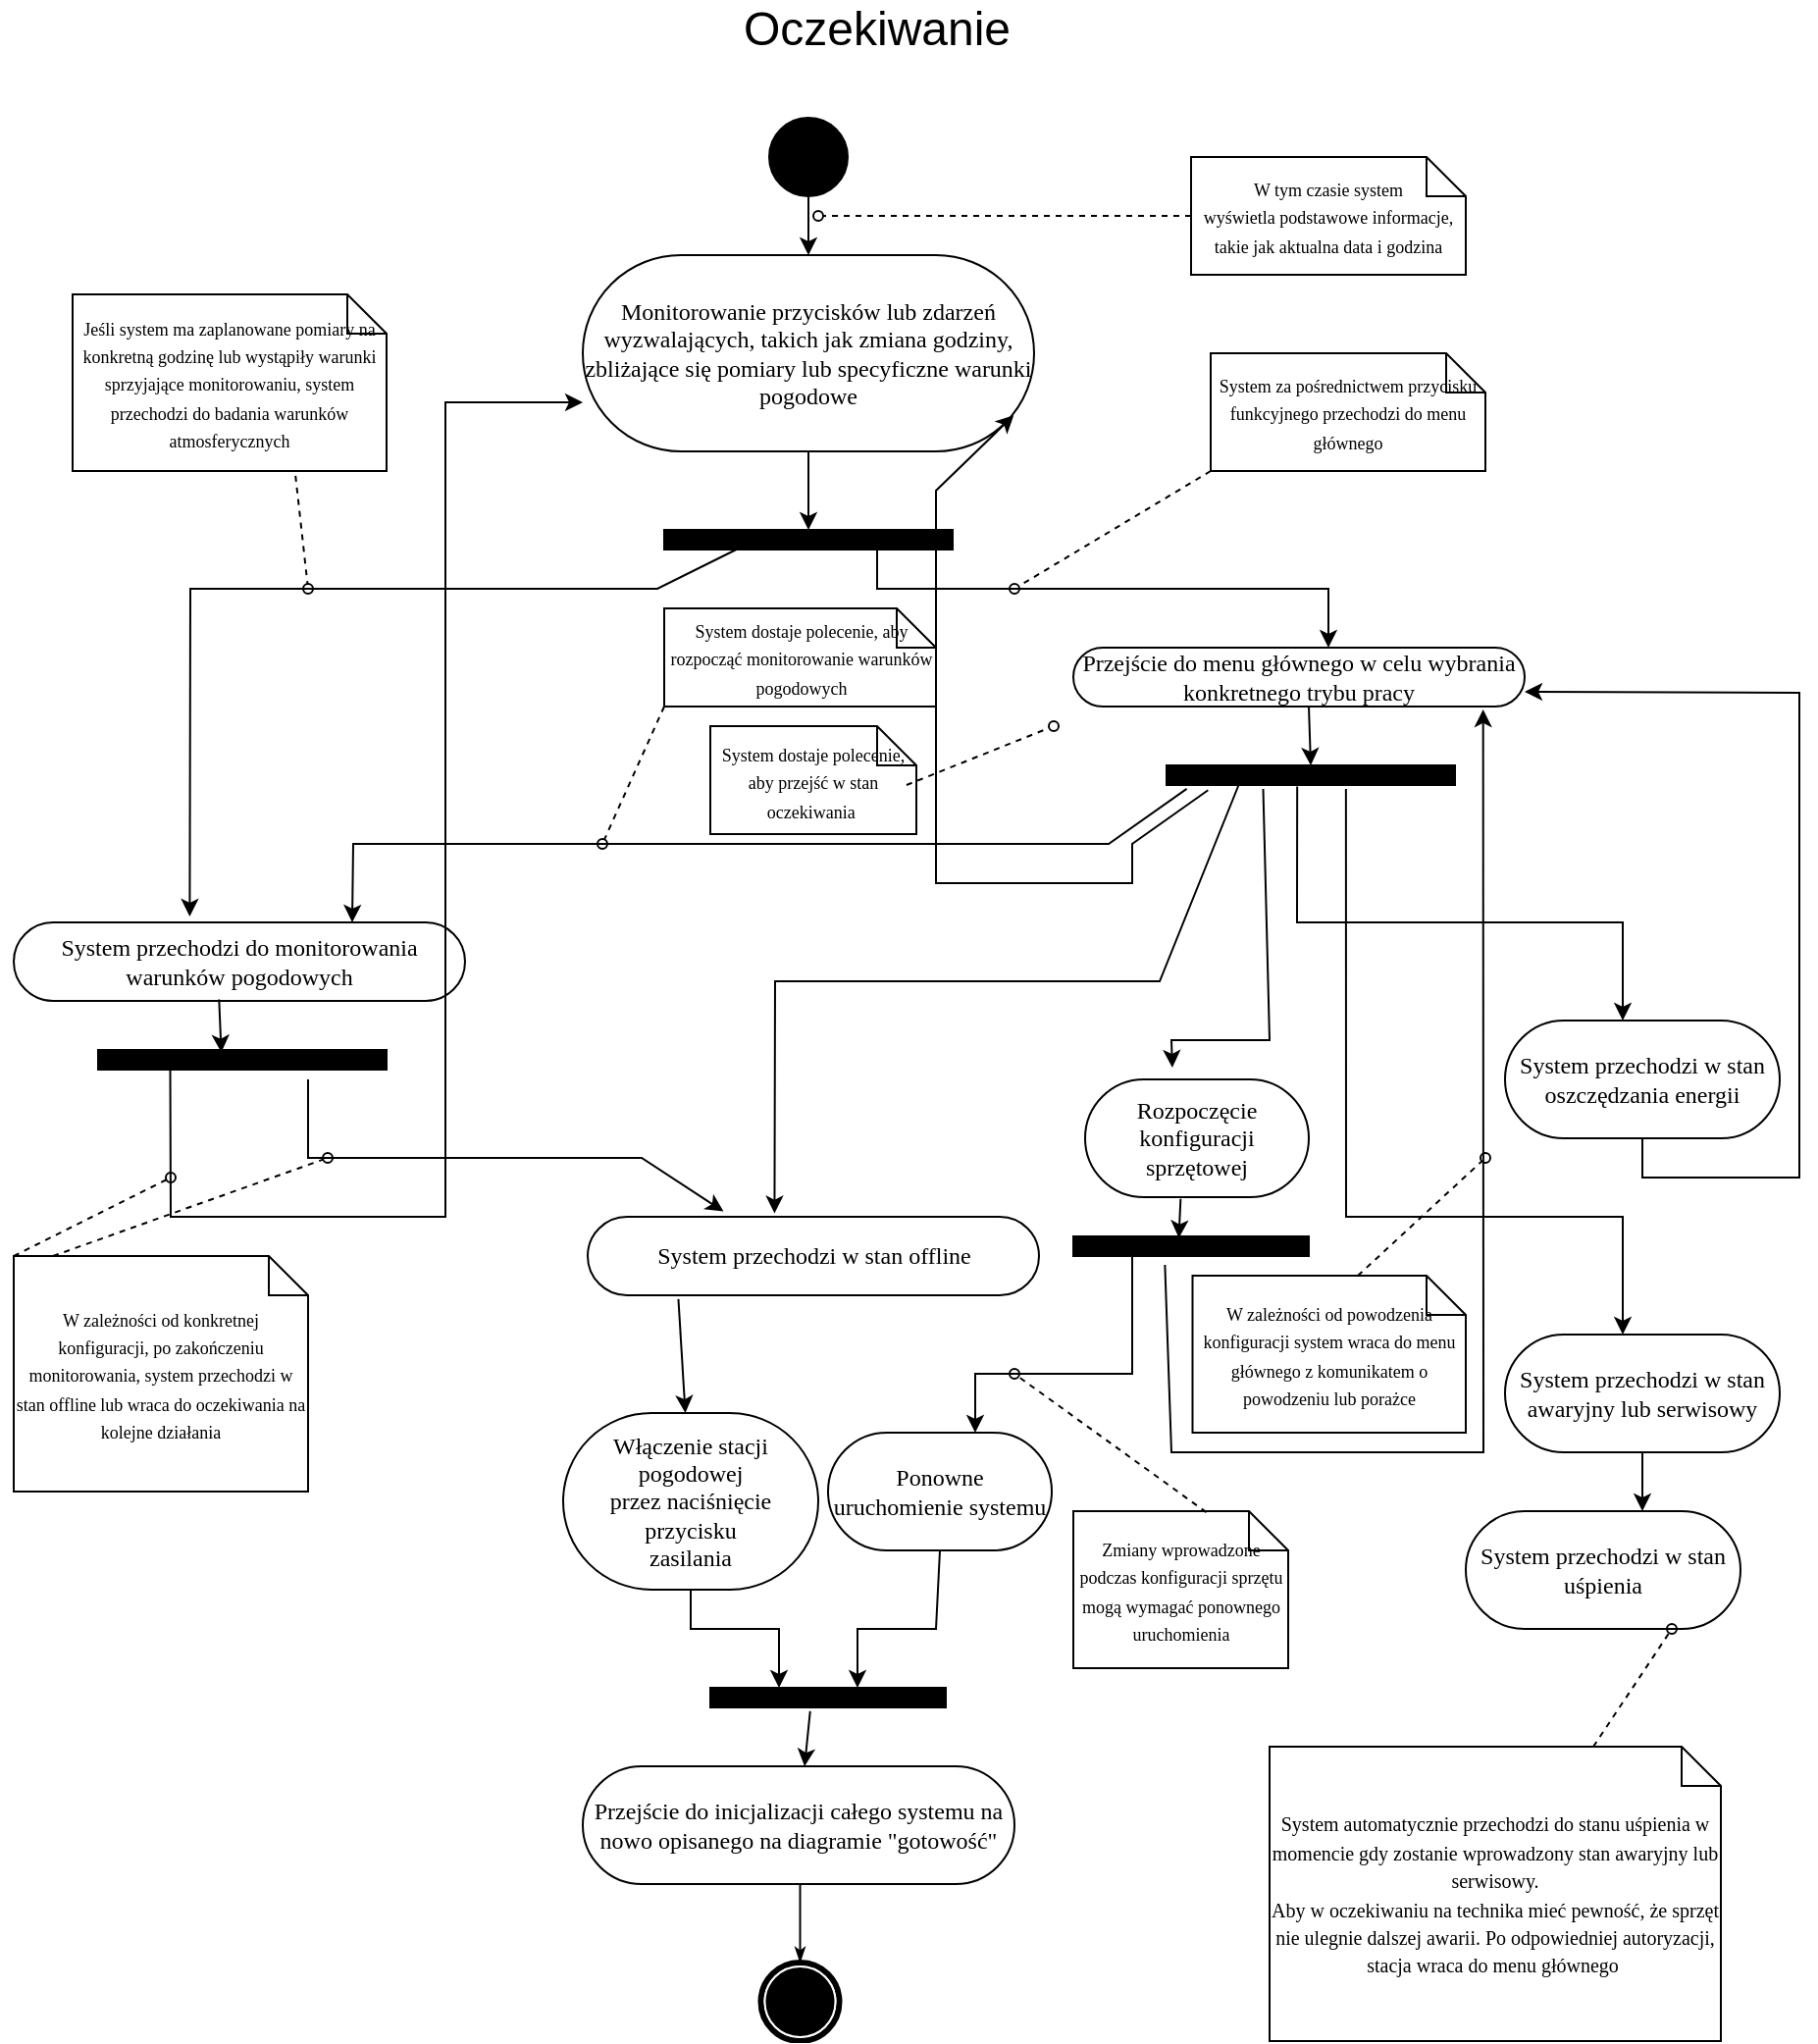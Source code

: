 <mxfile version="21.5.1" type="device">
  <diagram name="Page-1" id="0783ab3e-0a74-02c8-0abd-f7b4e66b4bec">
    <mxGraphModel dx="1063" dy="544" grid="1" gridSize="10" guides="1" tooltips="1" connect="1" arrows="1" fold="1" page="1" pageScale="1" pageWidth="850" pageHeight="1100" background="none" math="0" shadow="0">
      <root>
        <mxCell id="0" />
        <mxCell id="1" parent="0" />
        <mxCell id="y0zhd_hXmwGebYRurzh6-64" value="System przechodzi do monitorowania warunków pogodowych" style="rounded=1;whiteSpace=wrap;html=1;shadow=0;comic=0;labelBackgroundColor=none;strokeWidth=1;fontFamily=Verdana;fontSize=12;align=center;arcSize=50;" vertex="1" parent="1">
          <mxGeometry x="50" y="480" width="230" height="40" as="geometry" />
        </mxCell>
        <mxCell id="y0zhd_hXmwGebYRurzh6-65" value="&lt;font style=&quot;font-size: 9px;&quot;&gt;Jeśli system ma zaplanowane pomiary na konkretną godzinę lub wystąpiły warunki sprzyjające monitorowaniu, system przechodzi do badania warunków atmosferycznych&lt;/font&gt;" style="shape=note;whiteSpace=wrap;html=1;rounded=0;shadow=0;comic=0;labelBackgroundColor=none;strokeWidth=1;fontFamily=Verdana;fontSize=12;align=center;size=20;" vertex="1" parent="1">
          <mxGeometry x="80" y="160" width="160" height="90" as="geometry" />
        </mxCell>
        <mxCell id="y0zhd_hXmwGebYRurzh6-66" value="" style="whiteSpace=wrap;html=1;rounded=0;shadow=0;comic=0;labelBackgroundColor=none;strokeWidth=1;fillColor=#000000;fontFamily=Verdana;fontSize=12;align=center;rotation=0;" vertex="1" parent="1">
          <mxGeometry x="93" y="545" width="147" height="10" as="geometry" />
        </mxCell>
        <mxCell id="y0zhd_hXmwGebYRurzh6-67" value="" style="endArrow=classic;html=1;rounded=0;exitX=0.455;exitY=0.982;exitDx=0;exitDy=0;exitPerimeter=0;entryX=0.427;entryY=0.128;entryDx=0;entryDy=0;entryPerimeter=0;" edge="1" parent="1" source="y0zhd_hXmwGebYRurzh6-64" target="y0zhd_hXmwGebYRurzh6-66">
          <mxGeometry width="50" height="50" relative="1" as="geometry">
            <mxPoint x="190" y="690" as="sourcePoint" />
            <mxPoint x="240" y="640" as="targetPoint" />
          </mxGeometry>
        </mxCell>
        <mxCell id="y0zhd_hXmwGebYRurzh6-68" value="" style="endArrow=classic;html=1;rounded=0;entryX=0.301;entryY=-0.068;entryDx=0;entryDy=0;entryPerimeter=0;" edge="1" parent="1" target="y0zhd_hXmwGebYRurzh6-81">
          <mxGeometry width="50" height="50" relative="1" as="geometry">
            <mxPoint x="200" y="560" as="sourcePoint" />
            <mxPoint x="380" y="600" as="targetPoint" />
            <Array as="points">
              <mxPoint x="200" y="600" />
              <mxPoint x="370" y="600" />
            </Array>
          </mxGeometry>
        </mxCell>
        <mxCell id="y0zhd_hXmwGebYRurzh6-69" value="&lt;font style=&quot;font-size: 9px;&quot;&gt;W zależności od konkretnej konfiguracji, po zakończeniu monitorowania, system przechodzi w stan offline lub wraca do oczekiwania na kolejne działania&lt;/font&gt;" style="shape=note;whiteSpace=wrap;html=1;rounded=0;shadow=0;comic=0;labelBackgroundColor=none;strokeWidth=1;fontFamily=Verdana;fontSize=12;align=center;size=20;" vertex="1" parent="1">
          <mxGeometry x="50" y="650" width="150" height="120" as="geometry" />
        </mxCell>
        <mxCell id="y0zhd_hXmwGebYRurzh6-70" style="edgeStyle=none;rounded=0;html=1;dashed=1;labelBackgroundColor=none;startArrow=none;startFill=0;startSize=5;endArrow=oval;endFill=0;endSize=5;jettySize=auto;orthogonalLoop=1;strokeWidth=1;fontFamily=Verdana;fontSize=12;exitX=0.71;exitY=1.027;exitDx=0;exitDy=0;exitPerimeter=0;" edge="1" parent="1">
          <mxGeometry relative="1" as="geometry">
            <mxPoint x="70" y="650" as="sourcePoint" />
            <mxPoint x="210" y="600" as="targetPoint" />
          </mxGeometry>
        </mxCell>
        <mxCell id="y0zhd_hXmwGebYRurzh6-71" style="edgeStyle=none;rounded=0;html=1;dashed=1;labelBackgroundColor=none;startArrow=none;startFill=0;startSize=5;endArrow=oval;endFill=0;endSize=5;jettySize=auto;orthogonalLoop=1;strokeWidth=1;fontFamily=Verdana;fontSize=12;exitX=0.71;exitY=1.027;exitDx=0;exitDy=0;exitPerimeter=0;" edge="1" parent="1">
          <mxGeometry relative="1" as="geometry">
            <mxPoint x="50" y="650" as="sourcePoint" />
            <mxPoint x="130" y="610" as="targetPoint" />
          </mxGeometry>
        </mxCell>
        <mxCell id="y0zhd_hXmwGebYRurzh6-72" value="" style="whiteSpace=wrap;html=1;rounded=0;shadow=0;comic=0;labelBackgroundColor=none;strokeWidth=1;fillColor=#000000;fontFamily=Verdana;fontSize=12;align=center;rotation=0;" vertex="1" parent="1">
          <mxGeometry x="381.5" y="280" width="147" height="10" as="geometry" />
        </mxCell>
        <mxCell id="y0zhd_hXmwGebYRurzh6-73" value="" style="ellipse;whiteSpace=wrap;html=1;rounded=0;shadow=0;comic=0;labelBackgroundColor=none;strokeWidth=1;fillColor=#000000;fontFamily=Verdana;fontSize=12;align=center;" vertex="1" parent="1">
          <mxGeometry x="435" y="70" width="40" height="40" as="geometry" />
        </mxCell>
        <mxCell id="y0zhd_hXmwGebYRurzh6-74" value="Monitorowanie przycisków&amp;nbsp;lub zdarzeń wyzwalających, takich jak zmiana godziny, zbliżające się pomiary lub specyficzne warunki pogodowe" style="rounded=1;whiteSpace=wrap;html=1;shadow=0;comic=0;labelBackgroundColor=none;strokeWidth=1;fontFamily=Verdana;fontSize=12;align=center;arcSize=50;" vertex="1" parent="1">
          <mxGeometry x="340" y="140" width="230" height="100" as="geometry" />
        </mxCell>
        <mxCell id="y0zhd_hXmwGebYRurzh6-75" value="" style="endArrow=classic;html=1;rounded=0;exitX=0.5;exitY=1;exitDx=0;exitDy=0;entryX=0.5;entryY=0;entryDx=0;entryDy=0;" edge="1" parent="1" source="y0zhd_hXmwGebYRurzh6-73" target="y0zhd_hXmwGebYRurzh6-74">
          <mxGeometry width="50" height="50" relative="1" as="geometry">
            <mxPoint x="470" y="120" as="sourcePoint" />
            <mxPoint x="520" y="70" as="targetPoint" />
          </mxGeometry>
        </mxCell>
        <mxCell id="y0zhd_hXmwGebYRurzh6-76" value="" style="endArrow=classic;html=1;rounded=0;exitX=0.5;exitY=1;exitDx=0;exitDy=0;entryX=0.5;entryY=0;entryDx=0;entryDy=0;" edge="1" parent="1" source="y0zhd_hXmwGebYRurzh6-74" target="y0zhd_hXmwGebYRurzh6-72">
          <mxGeometry width="50" height="50" relative="1" as="geometry">
            <mxPoint x="520" y="370" as="sourcePoint" />
            <mxPoint x="570" y="320" as="targetPoint" />
          </mxGeometry>
        </mxCell>
        <mxCell id="y0zhd_hXmwGebYRurzh6-77" value="&lt;font style=&quot;font-size: 9px;&quot;&gt;System dostaje polecenie, aby rozpocząć monitorowanie warunków pogodowych&lt;/font&gt;" style="shape=note;whiteSpace=wrap;html=1;rounded=0;shadow=0;comic=0;labelBackgroundColor=none;strokeWidth=1;fontFamily=Verdana;fontSize=12;align=center;size=20;" vertex="1" parent="1">
          <mxGeometry x="381.5" y="320" width="138.5" height="50" as="geometry" />
        </mxCell>
        <mxCell id="y0zhd_hXmwGebYRurzh6-78" style="edgeStyle=none;rounded=0;html=1;dashed=1;labelBackgroundColor=none;startArrow=none;startFill=0;startSize=5;endArrow=oval;endFill=0;endSize=5;jettySize=auto;orthogonalLoop=1;strokeWidth=1;fontFamily=Verdana;fontSize=12;exitX=0.71;exitY=1.027;exitDx=0;exitDy=0;exitPerimeter=0;" edge="1" parent="1">
          <mxGeometry relative="1" as="geometry">
            <mxPoint x="381.5" y="370" as="sourcePoint" />
            <mxPoint x="350" y="440" as="targetPoint" />
          </mxGeometry>
        </mxCell>
        <mxCell id="y0zhd_hXmwGebYRurzh6-79" value="&lt;font style=&quot;font-size: 9px;&quot;&gt;System dostaje polecenie, aby przejść w stan oczekiwania&amp;nbsp;&lt;/font&gt;" style="shape=note;whiteSpace=wrap;html=1;rounded=0;shadow=0;comic=0;labelBackgroundColor=none;strokeWidth=1;fontFamily=Verdana;fontSize=12;align=center;size=20;" vertex="1" parent="1">
          <mxGeometry x="405" y="380" width="105" height="55" as="geometry" />
        </mxCell>
        <mxCell id="y0zhd_hXmwGebYRurzh6-80" style="edgeStyle=none;rounded=0;html=1;dashed=1;labelBackgroundColor=none;startArrow=none;startFill=0;startSize=5;endArrow=oval;endFill=0;endSize=5;jettySize=auto;orthogonalLoop=1;strokeWidth=1;fontFamily=Verdana;fontSize=12;exitX=0.71;exitY=1.027;exitDx=0;exitDy=0;exitPerimeter=0;" edge="1" parent="1">
          <mxGeometry relative="1" as="geometry">
            <mxPoint x="505" y="410" as="sourcePoint" />
            <mxPoint x="580" y="380" as="targetPoint" />
          </mxGeometry>
        </mxCell>
        <mxCell id="y0zhd_hXmwGebYRurzh6-81" value="System przechodzi w stan offline" style="rounded=1;whiteSpace=wrap;html=1;shadow=0;comic=0;labelBackgroundColor=none;strokeWidth=1;fontFamily=Verdana;fontSize=12;align=center;arcSize=50;" vertex="1" parent="1">
          <mxGeometry x="342.5" y="630" width="230" height="40" as="geometry" />
        </mxCell>
        <mxCell id="y0zhd_hXmwGebYRurzh6-82" value="Ponowne uruchomienie systemu" style="rounded=1;whiteSpace=wrap;html=1;shadow=0;comic=0;labelBackgroundColor=none;strokeWidth=1;fontFamily=Verdana;fontSize=12;align=center;arcSize=50;" vertex="1" parent="1">
          <mxGeometry x="465" y="740" width="114" height="60" as="geometry" />
        </mxCell>
        <mxCell id="y0zhd_hXmwGebYRurzh6-83" value="Włączenie stacji pogodowej&lt;br style=&quot;border-color: var(--border-color);&quot;&gt;&lt;span style=&quot;border-color: var(--border-color);&quot;&gt;przez naciśnięcie przycisku&lt;/span&gt;&lt;br style=&quot;border-color: var(--border-color);&quot;&gt;&lt;span style=&quot;border-color: var(--border-color);&quot;&gt;zasilania&lt;/span&gt;" style="rounded=1;whiteSpace=wrap;html=1;shadow=0;comic=0;labelBackgroundColor=none;strokeWidth=1;fontFamily=Verdana;fontSize=12;align=center;arcSize=50;" vertex="1" parent="1">
          <mxGeometry x="330" y="730" width="130" height="90" as="geometry" />
        </mxCell>
        <mxCell id="y0zhd_hXmwGebYRurzh6-84" value="" style="endArrow=classic;html=1;rounded=0;exitX=0.201;exitY=1.048;exitDx=0;exitDy=0;exitPerimeter=0;" edge="1" parent="1" source="y0zhd_hXmwGebYRurzh6-81" target="y0zhd_hXmwGebYRurzh6-83">
          <mxGeometry width="50" height="50" relative="1" as="geometry">
            <mxPoint x="430" y="890" as="sourcePoint" />
            <mxPoint x="480" y="840" as="targetPoint" />
          </mxGeometry>
        </mxCell>
        <mxCell id="y0zhd_hXmwGebYRurzh6-85" value="" style="endArrow=classic;html=1;rounded=0;exitX=0.5;exitY=1;exitDx=0;exitDy=0;" edge="1" parent="1" source="y0zhd_hXmwGebYRurzh6-83">
          <mxGeometry width="50" height="50" relative="1" as="geometry">
            <mxPoint x="390" y="920" as="sourcePoint" />
            <mxPoint x="440" y="870" as="targetPoint" />
            <Array as="points">
              <mxPoint x="395" y="840" />
              <mxPoint x="440" y="840" />
            </Array>
          </mxGeometry>
        </mxCell>
        <mxCell id="y0zhd_hXmwGebYRurzh6-86" value="" style="endArrow=classic;html=1;rounded=0;exitX=0.5;exitY=1;exitDx=0;exitDy=0;" edge="1" parent="1" source="y0zhd_hXmwGebYRurzh6-82">
          <mxGeometry width="50" height="50" relative="1" as="geometry">
            <mxPoint x="460" y="980" as="sourcePoint" />
            <mxPoint x="480" y="870" as="targetPoint" />
            <Array as="points">
              <mxPoint x="520" y="840" />
              <mxPoint x="480" y="840" />
            </Array>
          </mxGeometry>
        </mxCell>
        <mxCell id="y0zhd_hXmwGebYRurzh6-87" value="Przejście do inicjalizacji całego systemu na nowo opisanego na diagramie &quot;gotowość&quot;" style="rounded=1;whiteSpace=wrap;html=1;shadow=0;comic=0;labelBackgroundColor=none;strokeWidth=1;fontFamily=Verdana;fontSize=12;align=center;arcSize=50;" vertex="1" parent="1">
          <mxGeometry x="340" y="910" width="220" height="60" as="geometry" />
        </mxCell>
        <mxCell id="y0zhd_hXmwGebYRurzh6-88" value="" style="whiteSpace=wrap;html=1;rounded=0;shadow=0;comic=0;labelBackgroundColor=none;strokeWidth=1;fillColor=#000000;fontFamily=Verdana;fontSize=12;align=center;rotation=0;" vertex="1" parent="1">
          <mxGeometry x="405" y="870" width="120" height="10" as="geometry" />
        </mxCell>
        <mxCell id="y0zhd_hXmwGebYRurzh6-89" value="" style="endArrow=classic;html=1;rounded=0;exitX=0.424;exitY=1.191;exitDx=0;exitDy=0;exitPerimeter=0;" edge="1" parent="1" source="y0zhd_hXmwGebYRurzh6-88" target="y0zhd_hXmwGebYRurzh6-87">
          <mxGeometry width="50" height="50" relative="1" as="geometry">
            <mxPoint x="620" y="1020" as="sourcePoint" />
            <mxPoint x="670" y="970" as="targetPoint" />
          </mxGeometry>
        </mxCell>
        <mxCell id="y0zhd_hXmwGebYRurzh6-90" style="edgeStyle=none;rounded=0;html=1;labelBackgroundColor=none;startArrow=none;startFill=0;startSize=5;endArrow=classicThin;endFill=1;endSize=5;jettySize=auto;orthogonalLoop=1;strokeWidth=1;fontFamily=Verdana;fontSize=12" edge="1" parent="1" target="y0zhd_hXmwGebYRurzh6-91">
          <mxGeometry relative="1" as="geometry">
            <mxPoint x="450.75" y="970" as="sourcePoint" />
          </mxGeometry>
        </mxCell>
        <mxCell id="y0zhd_hXmwGebYRurzh6-91" value="" style="shape=mxgraph.bpmn.shape;html=1;verticalLabelPosition=bottom;labelBackgroundColor=#ffffff;verticalAlign=top;perimeter=ellipsePerimeter;outline=end;symbol=terminate;rounded=0;shadow=0;comic=0;strokeWidth=1;fontFamily=Verdana;fontSize=12;align=center;" vertex="1" parent="1">
          <mxGeometry x="430.75" y="1010" width="40" height="40" as="geometry" />
        </mxCell>
        <mxCell id="y0zhd_hXmwGebYRurzh6-92" value="" style="endArrow=classic;html=1;rounded=0;exitX=0.25;exitY=1;exitDx=0;exitDy=0;entryX=0.39;entryY=-0.076;entryDx=0;entryDy=0;entryPerimeter=0;" edge="1" parent="1" source="y0zhd_hXmwGebYRurzh6-72" target="y0zhd_hXmwGebYRurzh6-64">
          <mxGeometry width="50" height="50" relative="1" as="geometry">
            <mxPoint x="380" y="450" as="sourcePoint" />
            <mxPoint x="140" y="340" as="targetPoint" />
            <Array as="points">
              <mxPoint x="378" y="310" />
              <mxPoint x="140" y="310" />
            </Array>
          </mxGeometry>
        </mxCell>
        <mxCell id="y0zhd_hXmwGebYRurzh6-93" value="" style="endArrow=classic;html=1;rounded=0;exitX=0.07;exitY=1.191;exitDx=0;exitDy=0;exitPerimeter=0;entryX=0.75;entryY=0;entryDx=0;entryDy=0;" edge="1" parent="1" source="y0zhd_hXmwGebYRurzh6-102" target="y0zhd_hXmwGebYRurzh6-64">
          <mxGeometry width="50" height="50" relative="1" as="geometry">
            <mxPoint x="640" y="510" as="sourcePoint" />
            <mxPoint x="260" y="430" as="targetPoint" />
            <Array as="points">
              <mxPoint x="608" y="440" />
              <mxPoint x="223" y="440" />
            </Array>
          </mxGeometry>
        </mxCell>
        <mxCell id="y0zhd_hXmwGebYRurzh6-94" value="" style="endArrow=classic;html=1;rounded=0;exitX=0.144;exitY=1.264;exitDx=0;exitDy=0;exitPerimeter=0;entryX=0.955;entryY=0.816;entryDx=0;entryDy=0;entryPerimeter=0;" edge="1" parent="1" source="y0zhd_hXmwGebYRurzh6-102" target="y0zhd_hXmwGebYRurzh6-74">
          <mxGeometry width="50" height="50" relative="1" as="geometry">
            <mxPoint x="680" y="500" as="sourcePoint" />
            <mxPoint x="730" y="450" as="targetPoint" />
            <Array as="points">
              <mxPoint x="620" y="440" />
              <mxPoint x="620" y="460" />
              <mxPoint x="520" y="460" />
              <mxPoint x="520" y="390" />
              <mxPoint x="520" y="370" />
              <mxPoint x="520" y="260" />
            </Array>
          </mxGeometry>
        </mxCell>
        <mxCell id="y0zhd_hXmwGebYRurzh6-95" value="" style="endArrow=classic;html=1;rounded=0;exitX=0.25;exitY=1;exitDx=0;exitDy=0;entryX=0.414;entryY=-0.043;entryDx=0;entryDy=0;entryPerimeter=0;" edge="1" parent="1" source="y0zhd_hXmwGebYRurzh6-102" target="y0zhd_hXmwGebYRurzh6-81">
          <mxGeometry width="50" height="50" relative="1" as="geometry">
            <mxPoint x="670" y="570" as="sourcePoint" />
            <mxPoint x="634" y="610" as="targetPoint" />
            <Array as="points">
              <mxPoint x="634" y="510" />
              <mxPoint x="438" y="510" />
            </Array>
          </mxGeometry>
        </mxCell>
        <mxCell id="y0zhd_hXmwGebYRurzh6-96" value="" style="endArrow=classic;html=1;rounded=0;exitX=0.25;exitY=1;exitDx=0;exitDy=0;entryX=0;entryY=0.75;entryDx=0;entryDy=0;" edge="1" parent="1" source="y0zhd_hXmwGebYRurzh6-66" target="y0zhd_hXmwGebYRurzh6-74">
          <mxGeometry width="50" height="50" relative="1" as="geometry">
            <mxPoint x="110" y="710" as="sourcePoint" />
            <mxPoint x="270" y="220" as="targetPoint" />
            <Array as="points">
              <mxPoint x="130" y="630" />
              <mxPoint x="270" y="630" />
              <mxPoint x="270" y="215" />
            </Array>
          </mxGeometry>
        </mxCell>
        <mxCell id="y0zhd_hXmwGebYRurzh6-97" style="edgeStyle=none;rounded=0;html=1;dashed=1;labelBackgroundColor=none;startArrow=none;startFill=0;startSize=5;endArrow=oval;endFill=0;endSize=5;jettySize=auto;orthogonalLoop=1;strokeWidth=1;fontFamily=Verdana;fontSize=12" edge="1" parent="1" source="y0zhd_hXmwGebYRurzh6-98">
          <mxGeometry relative="1" as="geometry">
            <mxPoint x="460" y="120" as="targetPoint" />
          </mxGeometry>
        </mxCell>
        <mxCell id="y0zhd_hXmwGebYRurzh6-98" value="&lt;font style=&quot;font-size: 9px;&quot;&gt;W tym czasie system wyświetla&amp;nbsp;podstawowe informacje, takie jak aktualna data i godzina&lt;/font&gt;" style="shape=note;whiteSpace=wrap;html=1;rounded=0;shadow=0;comic=0;labelBackgroundColor=none;strokeWidth=1;fontFamily=Verdana;fontSize=12;align=center;size=20;" vertex="1" parent="1">
          <mxGeometry x="650" y="90" width="140" height="60" as="geometry" />
        </mxCell>
        <mxCell id="y0zhd_hXmwGebYRurzh6-99" value="" style="endArrow=classic;html=1;rounded=0;" edge="1" parent="1">
          <mxGeometry width="50" height="50" relative="1" as="geometry">
            <mxPoint x="490" y="290" as="sourcePoint" />
            <mxPoint x="720" y="340" as="targetPoint" />
            <Array as="points">
              <mxPoint x="490" y="310" />
              <mxPoint x="720" y="310" />
            </Array>
          </mxGeometry>
        </mxCell>
        <mxCell id="y0zhd_hXmwGebYRurzh6-100" value="Przejście do menu głównego w celu wybrania konkretnego trybu pracy" style="rounded=1;whiteSpace=wrap;html=1;shadow=0;comic=0;labelBackgroundColor=none;strokeWidth=1;fontFamily=Verdana;fontSize=12;align=center;arcSize=50;" vertex="1" parent="1">
          <mxGeometry x="590" y="340" width="230" height="30" as="geometry" />
        </mxCell>
        <mxCell id="y0zhd_hXmwGebYRurzh6-101" value="&lt;font style=&quot;font-size: 9px;&quot;&gt;System za pośrednictwem przycisku funkcyjnego przechodzi do menu głównego&lt;/font&gt;" style="shape=note;whiteSpace=wrap;html=1;rounded=0;shadow=0;comic=0;labelBackgroundColor=none;strokeWidth=1;fontFamily=Verdana;fontSize=12;align=center;size=20;" vertex="1" parent="1">
          <mxGeometry x="660" y="190" width="140" height="60" as="geometry" />
        </mxCell>
        <mxCell id="y0zhd_hXmwGebYRurzh6-102" value="" style="whiteSpace=wrap;html=1;rounded=0;shadow=0;comic=0;labelBackgroundColor=none;strokeWidth=1;fillColor=#000000;fontFamily=Verdana;fontSize=12;align=center;rotation=0;" vertex="1" parent="1">
          <mxGeometry x="637.5" y="400" width="147" height="10" as="geometry" />
        </mxCell>
        <mxCell id="y0zhd_hXmwGebYRurzh6-103" value="" style="endArrow=classic;html=1;rounded=0;entryX=0.5;entryY=0;entryDx=0;entryDy=0;" edge="1" parent="1" target="y0zhd_hXmwGebYRurzh6-102">
          <mxGeometry width="50" height="50" relative="1" as="geometry">
            <mxPoint x="710" y="370" as="sourcePoint" />
            <mxPoint x="730" y="490" as="targetPoint" />
          </mxGeometry>
        </mxCell>
        <mxCell id="y0zhd_hXmwGebYRurzh6-104" value="Rozpoczęcie konfiguracji sprzętowej" style="rounded=1;whiteSpace=wrap;html=1;shadow=0;comic=0;labelBackgroundColor=none;strokeWidth=1;fontFamily=Verdana;fontSize=12;align=center;arcSize=50;" vertex="1" parent="1">
          <mxGeometry x="596" y="560" width="114" height="60" as="geometry" />
        </mxCell>
        <mxCell id="y0zhd_hXmwGebYRurzh6-105" value="" style="endArrow=classic;html=1;rounded=0;exitX=0.335;exitY=1.2;exitDx=0;exitDy=0;exitPerimeter=0;entryX=0.39;entryY=-0.1;entryDx=0;entryDy=0;entryPerimeter=0;" edge="1" parent="1" source="y0zhd_hXmwGebYRurzh6-102" target="y0zhd_hXmwGebYRurzh6-104">
          <mxGeometry width="50" height="50" relative="1" as="geometry">
            <mxPoint x="720" y="560" as="sourcePoint" />
            <mxPoint x="770" y="510" as="targetPoint" />
            <Array as="points">
              <mxPoint x="690" y="540" />
              <mxPoint x="640" y="540" />
            </Array>
          </mxGeometry>
        </mxCell>
        <mxCell id="y0zhd_hXmwGebYRurzh6-106" value="" style="whiteSpace=wrap;html=1;rounded=0;shadow=0;comic=0;labelBackgroundColor=none;strokeWidth=1;fillColor=#000000;fontFamily=Verdana;fontSize=12;align=center;rotation=0;" vertex="1" parent="1">
          <mxGeometry x="590" y="640" width="120" height="10" as="geometry" />
        </mxCell>
        <mxCell id="y0zhd_hXmwGebYRurzh6-107" value="" style="endArrow=classic;html=1;rounded=0;exitX=0.427;exitY=1.014;exitDx=0;exitDy=0;exitPerimeter=0;entryX=0.448;entryY=0.082;entryDx=0;entryDy=0;entryPerimeter=0;" edge="1" parent="1" source="y0zhd_hXmwGebYRurzh6-104" target="y0zhd_hXmwGebYRurzh6-106">
          <mxGeometry width="50" height="50" relative="1" as="geometry">
            <mxPoint x="700" y="720" as="sourcePoint" />
            <mxPoint x="750" y="670" as="targetPoint" />
          </mxGeometry>
        </mxCell>
        <mxCell id="y0zhd_hXmwGebYRurzh6-108" value="" style="endArrow=classic;html=1;rounded=0;exitX=0.25;exitY=1;exitDx=0;exitDy=0;" edge="1" parent="1" source="y0zhd_hXmwGebYRurzh6-106">
          <mxGeometry width="50" height="50" relative="1" as="geometry">
            <mxPoint x="650" y="760" as="sourcePoint" />
            <mxPoint x="540" y="740" as="targetPoint" />
            <Array as="points">
              <mxPoint x="620" y="710" />
              <mxPoint x="540" y="710" />
            </Array>
          </mxGeometry>
        </mxCell>
        <mxCell id="y0zhd_hXmwGebYRurzh6-109" value="" style="endArrow=classic;html=1;rounded=0;exitX=0.389;exitY=1.446;exitDx=0;exitDy=0;exitPerimeter=0;entryX=0.908;entryY=1.049;entryDx=0;entryDy=0;entryPerimeter=0;" edge="1" parent="1" source="y0zhd_hXmwGebYRurzh6-106" target="y0zhd_hXmwGebYRurzh6-100">
          <mxGeometry width="50" height="50" relative="1" as="geometry">
            <mxPoint x="670" y="730" as="sourcePoint" />
            <mxPoint x="720" y="680" as="targetPoint" />
            <Array as="points">
              <mxPoint x="640" y="750" />
              <mxPoint x="799" y="750" />
            </Array>
          </mxGeometry>
        </mxCell>
        <mxCell id="y0zhd_hXmwGebYRurzh6-110" value="&lt;font style=&quot;font-size: 9px;&quot;&gt;W zależności od powodzenia konfiguracji system wraca do menu głównego z komunikatem o powodzeniu lub porażce&lt;/font&gt;" style="shape=note;whiteSpace=wrap;html=1;rounded=0;shadow=0;comic=0;labelBackgroundColor=none;strokeWidth=1;fontFamily=Verdana;fontSize=12;align=center;size=20;" vertex="1" parent="1">
          <mxGeometry x="650.75" y="660" width="139.25" height="80" as="geometry" />
        </mxCell>
        <mxCell id="y0zhd_hXmwGebYRurzh6-111" style="edgeStyle=none;rounded=0;html=1;dashed=1;labelBackgroundColor=none;startArrow=none;startFill=0;startSize=5;endArrow=oval;endFill=0;endSize=5;jettySize=auto;orthogonalLoop=1;strokeWidth=1;fontFamily=Verdana;fontSize=12;exitX=0.71;exitY=1.027;exitDx=0;exitDy=0;exitPerimeter=0;" edge="1" parent="1">
          <mxGeometry relative="1" as="geometry">
            <mxPoint x="735" y="660" as="sourcePoint" />
            <mxPoint x="800" y="600" as="targetPoint" />
          </mxGeometry>
        </mxCell>
        <mxCell id="y0zhd_hXmwGebYRurzh6-112" value="&lt;font style=&quot;font-size: 9px;&quot;&gt;Zmiany wprowadzone podczas konfiguracji sprzętu mogą wymagać ponownego uruchomienia&lt;/font&gt;" style="shape=note;whiteSpace=wrap;html=1;rounded=0;shadow=0;comic=0;labelBackgroundColor=none;strokeWidth=1;fontFamily=Verdana;fontSize=12;align=center;size=20;" vertex="1" parent="1">
          <mxGeometry x="590" y="780" width="109.5" height="80" as="geometry" />
        </mxCell>
        <mxCell id="y0zhd_hXmwGebYRurzh6-113" value="" style="endArrow=classic;html=1;rounded=0;exitX=0.453;exitY=1.073;exitDx=0;exitDy=0;exitPerimeter=0;" edge="1" parent="1" source="y0zhd_hXmwGebYRurzh6-102">
          <mxGeometry width="50" height="50" relative="1" as="geometry">
            <mxPoint x="830" y="520" as="sourcePoint" />
            <mxPoint x="870" y="530" as="targetPoint" />
            <Array as="points">
              <mxPoint x="704" y="480" />
              <mxPoint x="870" y="480" />
            </Array>
          </mxGeometry>
        </mxCell>
        <mxCell id="y0zhd_hXmwGebYRurzh6-114" value="System przechodzi w stan oszczędzania energii" style="rounded=1;whiteSpace=wrap;html=1;shadow=0;comic=0;labelBackgroundColor=none;strokeWidth=1;fontFamily=Verdana;fontSize=12;align=center;arcSize=50;" vertex="1" parent="1">
          <mxGeometry x="810" y="530" width="140" height="60" as="geometry" />
        </mxCell>
        <mxCell id="y0zhd_hXmwGebYRurzh6-115" value="" style="endArrow=classic;html=1;rounded=0;exitX=0.5;exitY=1;exitDx=0;exitDy=0;entryX=1;entryY=0.75;entryDx=0;entryDy=0;" edge="1" parent="1" source="y0zhd_hXmwGebYRurzh6-114" target="y0zhd_hXmwGebYRurzh6-100">
          <mxGeometry width="50" height="50" relative="1" as="geometry">
            <mxPoint x="890" y="700" as="sourcePoint" />
            <mxPoint x="940" y="650" as="targetPoint" />
            <Array as="points">
              <mxPoint x="880" y="610" />
              <mxPoint x="920" y="610" />
              <mxPoint x="960" y="610" />
              <mxPoint x="960" y="363" />
            </Array>
          </mxGeometry>
        </mxCell>
        <mxCell id="y0zhd_hXmwGebYRurzh6-116" value="" style="endArrow=classic;html=1;rounded=0;exitX=0.622;exitY=1.2;exitDx=0;exitDy=0;exitPerimeter=0;" edge="1" parent="1" source="y0zhd_hXmwGebYRurzh6-102">
          <mxGeometry width="50" height="50" relative="1" as="geometry">
            <mxPoint x="890" y="700" as="sourcePoint" />
            <mxPoint x="870" y="690" as="targetPoint" />
            <Array as="points">
              <mxPoint x="729" y="630" />
              <mxPoint x="870" y="630" />
            </Array>
          </mxGeometry>
        </mxCell>
        <mxCell id="y0zhd_hXmwGebYRurzh6-117" value="System przechodzi w stan awaryjny lub serwisowy" style="rounded=1;whiteSpace=wrap;html=1;shadow=0;comic=0;labelBackgroundColor=none;strokeWidth=1;fontFamily=Verdana;fontSize=12;align=center;arcSize=50;" vertex="1" parent="1">
          <mxGeometry x="810" y="690" width="140" height="60" as="geometry" />
        </mxCell>
        <mxCell id="y0zhd_hXmwGebYRurzh6-118" value="" style="endArrow=classic;html=1;rounded=0;exitX=0.5;exitY=1;exitDx=0;exitDy=0;entryX=0.5;entryY=0;entryDx=0;entryDy=0;" edge="1" parent="1" source="y0zhd_hXmwGebYRurzh6-117">
          <mxGeometry width="50" height="50" relative="1" as="geometry">
            <mxPoint x="850" y="910" as="sourcePoint" />
            <mxPoint x="880" y="780" as="targetPoint" />
          </mxGeometry>
        </mxCell>
        <mxCell id="y0zhd_hXmwGebYRurzh6-119" value="System przechodzi w stan uśpienia" style="rounded=1;whiteSpace=wrap;html=1;shadow=0;comic=0;labelBackgroundColor=none;strokeWidth=1;fontFamily=Verdana;fontSize=12;align=center;arcSize=50;" vertex="1" parent="1">
          <mxGeometry x="790" y="780" width="140" height="60" as="geometry" />
        </mxCell>
        <mxCell id="y0zhd_hXmwGebYRurzh6-120" style="edgeStyle=none;rounded=0;html=1;dashed=1;labelBackgroundColor=none;startArrow=none;startFill=0;startSize=5;endArrow=oval;endFill=0;endSize=5;jettySize=auto;orthogonalLoop=1;strokeWidth=1;fontFamily=Verdana;fontSize=12;entryX=0.75;entryY=1;entryDx=0;entryDy=0;" edge="1" parent="1" source="y0zhd_hXmwGebYRurzh6-121" target="y0zhd_hXmwGebYRurzh6-119">
          <mxGeometry relative="1" as="geometry">
            <mxPoint x="910" y="950" as="sourcePoint" />
            <mxPoint x="970" y="810" as="targetPoint" />
          </mxGeometry>
        </mxCell>
        <mxCell id="y0zhd_hXmwGebYRurzh6-121" value="&lt;font size=&quot;1&quot;&gt;System automatycznie przechodzi do stanu uśpienia w momencie gdy zostanie wprowadzony stan awaryjny lub serwisowy.&lt;br&gt;Aby w oczekiwaniu na technika mieć pewność, że sprzęt nie ulegnie dalszej awarii. Po odpowiedniej autoryzacji, stacja wraca do menu głównego&amp;nbsp;&lt;br&gt;&lt;/font&gt;" style="shape=note;whiteSpace=wrap;html=1;rounded=0;shadow=0;comic=0;labelBackgroundColor=none;strokeWidth=1;fontFamily=Verdana;fontSize=12;align=center;size=20;" vertex="1" parent="1">
          <mxGeometry x="690" y="900" width="230" height="150" as="geometry" />
        </mxCell>
        <mxCell id="y0zhd_hXmwGebYRurzh6-122" style="edgeStyle=none;rounded=0;html=1;dashed=1;labelBackgroundColor=none;startArrow=none;startFill=0;startSize=5;endArrow=oval;endFill=0;endSize=5;jettySize=auto;orthogonalLoop=1;strokeWidth=1;fontFamily=Verdana;fontSize=12;exitX=0;exitY=1;exitDx=0;exitDy=0;exitPerimeter=0;" edge="1" parent="1" source="y0zhd_hXmwGebYRurzh6-101">
          <mxGeometry relative="1" as="geometry">
            <mxPoint x="600" y="270" as="sourcePoint" />
            <mxPoint x="560" y="310" as="targetPoint" />
          </mxGeometry>
        </mxCell>
        <mxCell id="y0zhd_hXmwGebYRurzh6-123" style="edgeStyle=none;rounded=0;html=1;dashed=1;labelBackgroundColor=none;startArrow=none;startFill=0;startSize=5;endArrow=oval;endFill=0;endSize=5;jettySize=auto;orthogonalLoop=1;strokeWidth=1;fontFamily=Verdana;fontSize=12;exitX=0.71;exitY=1.027;exitDx=0;exitDy=0;exitPerimeter=0;" edge="1" parent="1" source="y0zhd_hXmwGebYRurzh6-65">
          <mxGeometry relative="1" as="geometry">
            <mxPoint x="618" y="260" as="sourcePoint" />
            <mxPoint x="200" y="310" as="targetPoint" />
          </mxGeometry>
        </mxCell>
        <mxCell id="y0zhd_hXmwGebYRurzh6-124" style="edgeStyle=none;rounded=0;html=1;dashed=1;labelBackgroundColor=none;startArrow=none;startFill=0;startSize=5;endArrow=oval;endFill=0;endSize=5;jettySize=auto;orthogonalLoop=1;strokeWidth=1;fontFamily=Verdana;fontSize=12;exitX=0.619;exitY=0.007;exitDx=0;exitDy=0;exitPerimeter=0;" edge="1" parent="1" source="y0zhd_hXmwGebYRurzh6-112">
          <mxGeometry relative="1" as="geometry">
            <mxPoint x="705" y="670" as="sourcePoint" />
            <mxPoint x="560" y="710" as="targetPoint" />
          </mxGeometry>
        </mxCell>
        <mxCell id="y0zhd_hXmwGebYRurzh6-125" value="&lt;font style=&quot;font-size: 24px;&quot;&gt;Oczekiwanie&lt;/font&gt;" style="text;html=1;strokeColor=none;fillColor=none;align=center;verticalAlign=middle;whiteSpace=wrap;rounded=0;" vertex="1" parent="1">
          <mxGeometry x="330" y="10" width="320" height="30" as="geometry" />
        </mxCell>
      </root>
    </mxGraphModel>
  </diagram>
</mxfile>
